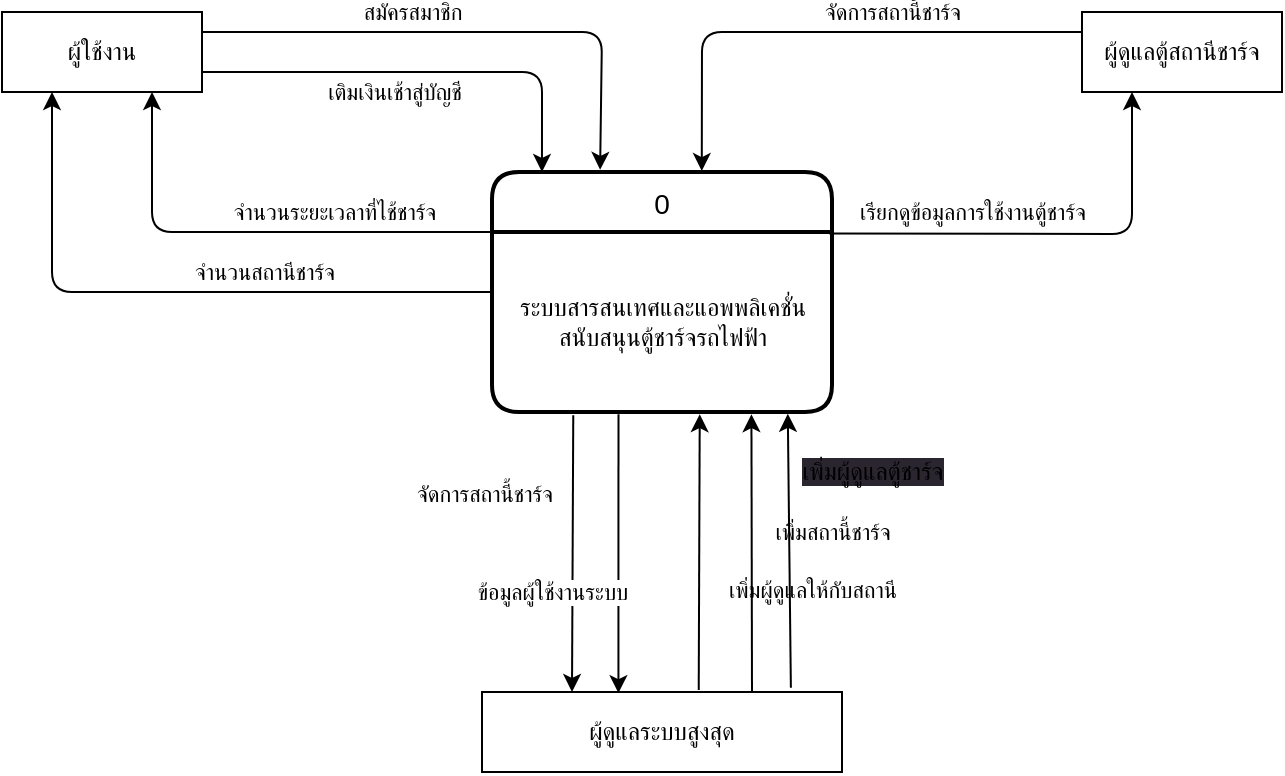 <mxfile>
    <diagram id="BwQGTmxmMa0DhIT_cqKH" name="Page-1">
        <mxGraphModel dx="936" dy="667" grid="1" gridSize="10" guides="1" tooltips="1" connect="1" arrows="1" fold="1" page="1" pageScale="1" pageWidth="850" pageHeight="1100" math="0" shadow="0">
            <root>
                <mxCell id="0"/>
                <mxCell id="1" parent="0"/>
                <mxCell id="15" style="edgeStyle=none;sketch=0;html=1;exitX=0;exitY=0.25;exitDx=0;exitDy=0;entryX=0.75;entryY=1;entryDx=0;entryDy=0;shadow=0;" parent="1" source="2" target="6" edge="1">
                    <mxGeometry relative="1" as="geometry">
                        <Array as="points">
                            <mxPoint x="180" y="240"/>
                        </Array>
                    </mxGeometry>
                </mxCell>
                <mxCell id="29" value="จำนวนระยะเวลาที่ไช้ชาร์จ" style="edgeLabel;html=1;align=center;verticalAlign=middle;resizable=0;points=[];" parent="15" vertex="1" connectable="0">
                    <mxGeometry x="-0.046" relative="1" as="geometry">
                        <mxPoint x="35" y="-10" as="offset"/>
                    </mxGeometry>
                </mxCell>
                <mxCell id="16" style="edgeStyle=none;sketch=0;html=1;entryX=0.25;entryY=1;entryDx=0;entryDy=0;shadow=0;" parent="1" source="2" target="6" edge="1">
                    <mxGeometry relative="1" as="geometry">
                        <Array as="points">
                            <mxPoint x="130" y="270"/>
                        </Array>
                    </mxGeometry>
                </mxCell>
                <mxCell id="30" value="จำนวนสถานีชาร์จ" style="edgeLabel;html=1;align=center;verticalAlign=middle;resizable=0;points=[];" parent="16" vertex="1" connectable="0">
                    <mxGeometry x="-0.285" y="-1" relative="1" as="geometry">
                        <mxPoint y="-9" as="offset"/>
                    </mxGeometry>
                </mxCell>
                <mxCell id="2" value="0" style="swimlane;childLayout=stackLayout;horizontal=1;startSize=30;horizontalStack=0;rounded=1;fontSize=14;fontStyle=0;strokeWidth=2;resizeParent=0;resizeLast=1;shadow=0;dashed=0;align=center;" parent="1" vertex="1">
                    <mxGeometry x="350" y="210" width="170" height="120" as="geometry">
                        <mxRectangle x="345" y="120" width="50" height="30" as="alternateBounds"/>
                    </mxGeometry>
                </mxCell>
                <mxCell id="4" value="ระบบสารสนเทศและแอพพลิเคชั่น&lt;br&gt;สนับสนุนตู้ชาร์จรถไฟฟ้า" style="text;html=1;align=center;verticalAlign=middle;resizable=0;points=[];autosize=1;strokeColor=none;fillColor=none;" parent="2" vertex="1">
                    <mxGeometry y="30" width="170" height="90" as="geometry"/>
                </mxCell>
                <mxCell id="13" style="edgeStyle=none;sketch=0;html=1;exitX=1;exitY=0.25;exitDx=0;exitDy=0;entryX=0.318;entryY=-0.009;entryDx=0;entryDy=0;entryPerimeter=0;shadow=0;" parent="1" source="6" target="2" edge="1">
                    <mxGeometry relative="1" as="geometry">
                        <Array as="points">
                            <mxPoint x="405" y="140"/>
                        </Array>
                    </mxGeometry>
                </mxCell>
                <mxCell id="28" value="สมัครสมาชิก" style="edgeLabel;html=1;align=center;verticalAlign=middle;resizable=0;points=[];" parent="13" vertex="1" connectable="0">
                    <mxGeometry x="-0.43" y="-2" relative="1" as="geometry">
                        <mxPoint x="28" y="-12" as="offset"/>
                    </mxGeometry>
                </mxCell>
                <mxCell id="14" style="edgeStyle=none;sketch=0;html=1;exitX=1;exitY=0.75;exitDx=0;exitDy=0;entryX=0.147;entryY=0;entryDx=0;entryDy=0;entryPerimeter=0;shadow=0;" parent="1" source="6" target="2" edge="1">
                    <mxGeometry relative="1" as="geometry">
                        <Array as="points">
                            <mxPoint x="375" y="160"/>
                        </Array>
                    </mxGeometry>
                </mxCell>
                <mxCell id="33" value="เติมเงินเช้าสู่บัญชี" style="edgeLabel;html=1;align=center;verticalAlign=middle;resizable=0;points=[];" parent="14" vertex="1" connectable="0">
                    <mxGeometry x="-0.128" y="-2" relative="1" as="geometry">
                        <mxPoint y="8" as="offset"/>
                    </mxGeometry>
                </mxCell>
                <mxCell id="6" value="ผู้ใช้งาน" style="whiteSpace=wrap;html=1;align=center;" parent="1" vertex="1">
                    <mxGeometry x="105" y="130" width="100" height="40" as="geometry"/>
                </mxCell>
                <mxCell id="17" style="edgeStyle=none;sketch=0;html=1;exitX=0;exitY=0.25;exitDx=0;exitDy=0;entryX=0.617;entryY=-0.004;entryDx=0;entryDy=0;entryPerimeter=0;shadow=0;" parent="1" source="7" target="2" edge="1">
                    <mxGeometry relative="1" as="geometry">
                        <Array as="points">
                            <mxPoint x="455" y="140"/>
                        </Array>
                    </mxGeometry>
                </mxCell>
                <mxCell id="35" value="จัดการสถานี้ชาร์จ" style="edgeLabel;html=1;align=center;verticalAlign=middle;resizable=0;points=[];" parent="17" vertex="1" connectable="0">
                    <mxGeometry x="-0.145" relative="1" as="geometry">
                        <mxPoint x="16" y="-10" as="offset"/>
                    </mxGeometry>
                </mxCell>
                <mxCell id="20" style="edgeStyle=none;sketch=0;html=1;exitX=0.25;exitY=1;exitDx=0;exitDy=0;entryX=0.992;entryY=0.009;entryDx=0;entryDy=0;entryPerimeter=0;shadow=0;endArrow=none;endFill=0;startArrow=classic;startFill=1;" parent="1" source="7" target="4" edge="1">
                    <mxGeometry relative="1" as="geometry">
                        <Array as="points">
                            <mxPoint x="670" y="241"/>
                        </Array>
                    </mxGeometry>
                </mxCell>
                <mxCell id="40" value="เรียกดูข้อมูลการใช้งานตู้ชาร์จ" style="edgeLabel;html=1;align=center;verticalAlign=middle;resizable=0;points=[];" parent="20" vertex="1" connectable="0">
                    <mxGeometry x="0.405" y="-2" relative="1" as="geometry">
                        <mxPoint x="5" y="-9" as="offset"/>
                    </mxGeometry>
                </mxCell>
                <mxCell id="7" value="ผู้ดูแลตู้สถานีชาร์จ" style="whiteSpace=wrap;html=1;align=center;" parent="1" vertex="1">
                    <mxGeometry x="645" y="130" width="100" height="40" as="geometry"/>
                </mxCell>
                <mxCell id="24" style="edgeStyle=none;sketch=0;html=1;exitX=0.25;exitY=0;exitDx=0;exitDy=0;entryX=0.239;entryY=1.018;entryDx=0;entryDy=0;entryPerimeter=0;shadow=0;startArrow=classic;startFill=1;endArrow=none;endFill=0;" parent="1" source="8" target="4" edge="1">
                    <mxGeometry relative="1" as="geometry"/>
                </mxCell>
                <mxCell id="37" value="จัดการสถานี้ชาร์จ" style="edgeLabel;html=1;align=center;verticalAlign=middle;resizable=0;points=[];" parent="24" vertex="1" connectable="0">
                    <mxGeometry x="0.432" relative="1" as="geometry">
                        <mxPoint x="-45" as="offset"/>
                    </mxGeometry>
                </mxCell>
                <mxCell id="8" value="ผู้ดูแลระบบสูงสุด" style="whiteSpace=wrap;html=1;align=center;" parent="1" vertex="1">
                    <mxGeometry x="345" y="470" width="180" height="40" as="geometry"/>
                </mxCell>
                <mxCell id="25" style="edgeStyle=none;sketch=0;html=1;exitX=0.379;exitY=0.014;exitDx=0;exitDy=0;entryX=0.372;entryY=1.012;entryDx=0;entryDy=0;entryPerimeter=0;shadow=0;startArrow=classic;startFill=1;endArrow=none;endFill=0;exitPerimeter=0;" parent="1" source="8" target="4" edge="1">
                    <mxGeometry relative="1" as="geometry">
                        <mxPoint x="405" y="470" as="sourcePoint"/>
                        <mxPoint x="405.63" y="331.62" as="targetPoint"/>
                    </mxGeometry>
                </mxCell>
                <mxCell id="36" value="ข้อมูลผู้ใช้งานระบบ" style="edgeLabel;html=1;align=center;verticalAlign=middle;resizable=0;points=[];" parent="25" vertex="1" connectable="0">
                    <mxGeometry x="0.285" y="-1" relative="1" as="geometry">
                        <mxPoint x="-34" y="39" as="offset"/>
                    </mxGeometry>
                </mxCell>
                <mxCell id="26" value="" style="endArrow=classic;html=1;shadow=0;sketch=0;exitX=0.602;exitY=-0.026;exitDx=0;exitDy=0;exitPerimeter=0;entryX=0.611;entryY=1.012;entryDx=0;entryDy=0;entryPerimeter=0;" parent="1" source="8" target="4" edge="1">
                    <mxGeometry width="50" height="50" relative="1" as="geometry">
                        <mxPoint x="455" y="410" as="sourcePoint"/>
                        <mxPoint x="505" y="360" as="targetPoint"/>
                    </mxGeometry>
                </mxCell>
                <mxCell id="32" value="เพิ่มผู้ดูแลให้กับสถานี" style="edgeLabel;html=1;align=center;verticalAlign=middle;resizable=0;points=[];" parent="26" vertex="1" connectable="0">
                    <mxGeometry x="-0.046" y="-3" relative="1" as="geometry">
                        <mxPoint x="53" y="16" as="offset"/>
                    </mxGeometry>
                </mxCell>
                <mxCell id="27" value="" style="endArrow=classic;html=1;shadow=0;sketch=0;exitX=0.75;exitY=0;exitDx=0;exitDy=0;entryX=0.763;entryY=1.012;entryDx=0;entryDy=0;entryPerimeter=0;" parent="1" source="8" target="4" edge="1">
                    <mxGeometry width="50" height="50" relative="1" as="geometry">
                        <mxPoint x="463.36" y="478.96" as="sourcePoint"/>
                        <mxPoint x="463.87" y="341.08" as="targetPoint"/>
                    </mxGeometry>
                </mxCell>
                <mxCell id="31" value="เพิ่มสถานี้ชาร์จ" style="edgeLabel;html=1;align=center;verticalAlign=middle;resizable=0;points=[];" parent="27" vertex="1" connectable="0">
                    <mxGeometry x="0.138" y="-3" relative="1" as="geometry">
                        <mxPoint x="37" y="-1" as="offset"/>
                    </mxGeometry>
                </mxCell>
                <mxCell id="38" value="" style="endArrow=classic;html=1;shadow=0;sketch=0;entryX=0.87;entryY=1.01;entryDx=0;entryDy=0;entryPerimeter=0;exitX=0.858;exitY=-0.054;exitDx=0;exitDy=0;exitPerimeter=0;" parent="1" source="8" target="4" edge="1">
                    <mxGeometry width="50" height="50" relative="1" as="geometry">
                        <mxPoint x="380" y="330" as="sourcePoint"/>
                        <mxPoint x="430" y="280" as="targetPoint"/>
                    </mxGeometry>
                </mxCell>
                <mxCell id="39" value="&lt;span style=&quot;font-size: 12px; background-color: rgb(42, 37, 47);&quot;&gt;เพิ่มผู้ดูแลตู้ชาร์จ&lt;/span&gt;" style="edgeLabel;html=1;align=center;verticalAlign=middle;resizable=0;points=[];" parent="38" vertex="1" connectable="0">
                    <mxGeometry x="0.595" y="-3" relative="1" as="geometry">
                        <mxPoint x="39" y="1" as="offset"/>
                    </mxGeometry>
                </mxCell>
            </root>
        </mxGraphModel>
    </diagram>
    <diagram id="9bHBiGnGyeRt4_06esvb" name="Page-2">
        <mxGraphModel dx="936" dy="667" grid="1" gridSize="10" guides="1" tooltips="1" connect="1" arrows="1" fold="1" page="1" pageScale="1" pageWidth="850" pageHeight="1100" math="0" shadow="0">
            <root>
                <mxCell id="0"/>
                <mxCell id="1" parent="0"/>
                <mxCell id="xcl-h6xun4TJzL7JlLsV-19" style="edgeStyle=none;sketch=0;html=1;exitX=1;exitY=0.25;exitDx=0;exitDy=0;entryX=-0.012;entryY=0.281;entryDx=0;entryDy=0;shadow=0;startArrow=none;startFill=0;endArrow=classic;endFill=1;entryPerimeter=0;" parent="1" source="SCMVWV-bNBdLQlNtoqKn-1" target="xcl-h6xun4TJzL7JlLsV-1" edge="1">
                    <mxGeometry relative="1" as="geometry"/>
                </mxCell>
                <mxCell id="SCMVWV-bNBdLQlNtoqKn-1" value="1.0" style="swimlane;childLayout=stackLayout;horizontal=1;startSize=30;horizontalStack=0;rounded=1;fontSize=14;fontStyle=0;strokeWidth=2;resizeParent=0;resizeLast=1;shadow=0;dashed=0;align=center;" parent="1" vertex="1">
                    <mxGeometry x="345" y="130" width="160" height="120" as="geometry"/>
                </mxCell>
                <mxCell id="SCMVWV-bNBdLQlNtoqKn-3" value="จัดการสมาชิก" style="text;html=1;align=center;verticalAlign=middle;resizable=0;points=[];autosize=1;strokeColor=none;fillColor=none;" parent="SCMVWV-bNBdLQlNtoqKn-1" vertex="1">
                    <mxGeometry y="30" width="160" height="90" as="geometry"/>
                </mxCell>
                <mxCell id="SCMVWV-bNBdLQlNtoqKn-5" value="3.0" style="swimlane;childLayout=stackLayout;horizontal=1;startSize=30;horizontalStack=0;rounded=1;fontSize=14;fontStyle=0;strokeWidth=2;resizeParent=0;resizeLast=1;shadow=0;dashed=0;align=center;" parent="1" vertex="1">
                    <mxGeometry x="345" y="570" width="160" height="120" as="geometry"/>
                </mxCell>
                <mxCell id="SCMVWV-bNBdLQlNtoqKn-6" value="จัดการตู้ชาร์จ" style="text;html=1;align=center;verticalAlign=middle;resizable=0;points=[];autosize=1;strokeColor=none;fillColor=none;" parent="SCMVWV-bNBdLQlNtoqKn-5" vertex="1">
                    <mxGeometry y="30" width="160" height="90" as="geometry"/>
                </mxCell>
                <mxCell id="SCMVWV-bNBdLQlNtoqKn-7" value="2.0" style="swimlane;childLayout=stackLayout;horizontal=1;startSize=30;horizontalStack=0;rounded=1;fontSize=14;fontStyle=0;strokeWidth=2;resizeParent=0;resizeLast=1;shadow=0;dashed=0;align=center;" parent="1" vertex="1">
                    <mxGeometry x="345" y="340" width="160" height="120" as="geometry"/>
                </mxCell>
                <mxCell id="SCMVWV-bNBdLQlNtoqKn-8" value="จัดการการชาร์จ" style="text;html=1;align=center;verticalAlign=middle;resizable=0;points=[];autosize=1;strokeColor=none;fillColor=none;" parent="SCMVWV-bNBdLQlNtoqKn-7" vertex="1">
                    <mxGeometry y="30" width="160" height="90" as="geometry"/>
                </mxCell>
                <mxCell id="oQi3KjAv8rqVyzDR-Fmb-1" value="จัดการการชาร์จ" style="text;html=1;align=center;verticalAlign=middle;resizable=0;points=[];autosize=1;strokeColor=none;fillColor=none;" vertex="1" parent="SCMVWV-bNBdLQlNtoqKn-7">
                    <mxGeometry y="120" width="160" as="geometry"/>
                </mxCell>
                <mxCell id="xcl-h6xun4TJzL7JlLsV-14" style="edgeStyle=none;sketch=0;html=1;exitX=1;exitY=0.25;exitDx=0;exitDy=0;entryX=-0.013;entryY=0.225;entryDx=0;entryDy=0;entryPerimeter=0;shadow=0;startArrow=none;startFill=0;endArrow=classic;endFill=1;" parent="1" source="SCMVWV-bNBdLQlNtoqKn-11" target="SCMVWV-bNBdLQlNtoqKn-3" edge="1">
                    <mxGeometry relative="1" as="geometry"/>
                </mxCell>
                <mxCell id="xcl-h6xun4TJzL7JlLsV-16" value="ข้อมูลผู้ใช้งาน" style="edgeLabel;html=1;align=center;verticalAlign=middle;resizable=0;points=[];" parent="xcl-h6xun4TJzL7JlLsV-14" vertex="1" connectable="0">
                    <mxGeometry x="-0.503" y="2" relative="1" as="geometry">
                        <mxPoint x="45" y="-8" as="offset"/>
                    </mxGeometry>
                </mxCell>
                <mxCell id="xcl-h6xun4TJzL7JlLsV-15" style="edgeStyle=none;sketch=0;html=1;exitX=1;exitY=0.75;exitDx=0;exitDy=0;entryX=-0.018;entryY=0.438;entryDx=0;entryDy=0;entryPerimeter=0;shadow=0;startArrow=none;startFill=0;endArrow=classic;endFill=1;" parent="1" source="SCMVWV-bNBdLQlNtoqKn-11" target="SCMVWV-bNBdLQlNtoqKn-3" edge="1">
                    <mxGeometry relative="1" as="geometry"/>
                </mxCell>
                <mxCell id="xcl-h6xun4TJzL7JlLsV-17" value="เติมงินเข้าบัญชี" style="edgeLabel;html=1;align=center;verticalAlign=middle;resizable=0;points=[];" parent="xcl-h6xun4TJzL7JlLsV-15" vertex="1" connectable="0">
                    <mxGeometry x="-0.126" y="-2" relative="1" as="geometry">
                        <mxPoint x="11" y="8" as="offset"/>
                    </mxGeometry>
                </mxCell>
                <mxCell id="SCMVWV-bNBdLQlNtoqKn-11" value="ผู้ใช้งาน" style="whiteSpace=wrap;html=1;align=center;" parent="1" vertex="1">
                    <mxGeometry x="60" y="170" width="100" height="40" as="geometry"/>
                </mxCell>
                <mxCell id="wXvpZX5HvS5FQQoUo6wE-1" value="ผู้ดูแลตู้สถานีชาร์จ" style="whiteSpace=wrap;html=1;align=center;" parent="1" vertex="1">
                    <mxGeometry x="60" y="290" width="100" height="40" as="geometry"/>
                </mxCell>
                <mxCell id="7aqle-6CVo78H4lxUMSD-1" value="ผู้ดูแลระบบสูงสุด" style="whiteSpace=wrap;html=1;align=center;" parent="1" vertex="1">
                    <mxGeometry x="60" y="410" width="100" height="40" as="geometry"/>
                </mxCell>
                <mxCell id="xcl-h6xun4TJzL7JlLsV-5" value="" style="group" parent="1" vertex="1" connectable="0">
                    <mxGeometry x="690" y="147" width="100" height="46" as="geometry"/>
                </mxCell>
                <mxCell id="xcl-h6xun4TJzL7JlLsV-1" value="D1" style="html=1;dashed=0;whitespace=wrap;shape=mxgraph.dfd.dataStoreID;align=left;spacingLeft=3;points=[[0,0],[0.5,0],[1,0],[0,0.5],[1,0.5],[0,1],[0.5,1],[1,1]];" parent="xcl-h6xun4TJzL7JlLsV-5" vertex="1">
                    <mxGeometry width="100" height="46" as="geometry"/>
                </mxCell>
                <mxCell id="xcl-h6xun4TJzL7JlLsV-4" value="ผู้ใช้งาน" style="text;html=1;strokeColor=none;fillColor=none;align=center;verticalAlign=middle;whiteSpace=wrap;rounded=0;" parent="xcl-h6xun4TJzL7JlLsV-5" vertex="1">
                    <mxGeometry x="30" width="70" height="46" as="geometry"/>
                </mxCell>
                <mxCell id="xcl-h6xun4TJzL7JlLsV-7" value="" style="group" parent="1" vertex="1" connectable="0">
                    <mxGeometry x="600" y="460" width="100" height="30" as="geometry"/>
                </mxCell>
                <mxCell id="xcl-h6xun4TJzL7JlLsV-2" value="D3" style="html=1;dashed=0;whitespace=wrap;shape=mxgraph.dfd.dataStoreID;align=left;spacingLeft=3;points=[[0,0],[0.5,0],[1,0],[0,0.5],[1,0.5],[0,1],[0.5,1],[1,1]];" parent="xcl-h6xun4TJzL7JlLsV-7" vertex="1">
                    <mxGeometry width="100" height="30" as="geometry"/>
                </mxCell>
                <mxCell id="xcl-h6xun4TJzL7JlLsV-6" value="สถานี" style="text;html=1;strokeColor=none;fillColor=none;align=center;verticalAlign=middle;whiteSpace=wrap;rounded=0;" parent="xcl-h6xun4TJzL7JlLsV-7" vertex="1">
                    <mxGeometry x="30" width="70" height="30" as="geometry"/>
                </mxCell>
                <mxCell id="xcl-h6xun4TJzL7JlLsV-9" value="" style="group" parent="1" vertex="1" connectable="0">
                    <mxGeometry x="610" y="250" width="140" height="30" as="geometry"/>
                </mxCell>
                <mxCell id="xcl-h6xun4TJzL7JlLsV-3" value="D2" style="html=1;dashed=0;whitespace=wrap;shape=mxgraph.dfd.dataStoreID;align=left;spacingLeft=3;points=[[0,0],[0.5,0],[1,0],[0,0.5],[1,0.5],[0,1],[0.5,1],[1,1]];" parent="xcl-h6xun4TJzL7JlLsV-9" vertex="1">
                    <mxGeometry width="140" height="30" as="geometry"/>
                </mxCell>
                <mxCell id="xcl-h6xun4TJzL7JlLsV-8" value="ประวัติการเติมเงิน" style="text;html=1;strokeColor=none;fillColor=none;align=center;verticalAlign=middle;whiteSpace=wrap;rounded=0;" parent="xcl-h6xun4TJzL7JlLsV-9" vertex="1">
                    <mxGeometry x="42" width="98" height="30" as="geometry"/>
                </mxCell>
                <mxCell id="xcl-h6xun4TJzL7JlLsV-10" value="" style="group" parent="1" vertex="1" connectable="0">
                    <mxGeometry x="590" y="580" width="160" height="30" as="geometry"/>
                </mxCell>
                <mxCell id="xcl-h6xun4TJzL7JlLsV-11" value="D4" style="html=1;dashed=0;whitespace=wrap;shape=mxgraph.dfd.dataStoreID;align=left;spacingLeft=3;points=[[0,0],[0.5,0],[1,0],[0,0.5],[1,0.5],[0,1],[0.5,1],[1,1]];" parent="xcl-h6xun4TJzL7JlLsV-10" vertex="1">
                    <mxGeometry width="160" height="30" as="geometry"/>
                </mxCell>
                <mxCell id="xcl-h6xun4TJzL7JlLsV-12" value="ประวัติการใช้งานสถานี" style="text;html=1;strokeColor=none;fillColor=none;align=center;verticalAlign=middle;whiteSpace=wrap;rounded=0;" parent="xcl-h6xun4TJzL7JlLsV-10" vertex="1">
                    <mxGeometry x="30" width="130" height="30" as="geometry"/>
                </mxCell>
            </root>
        </mxGraphModel>
    </diagram>
</mxfile>